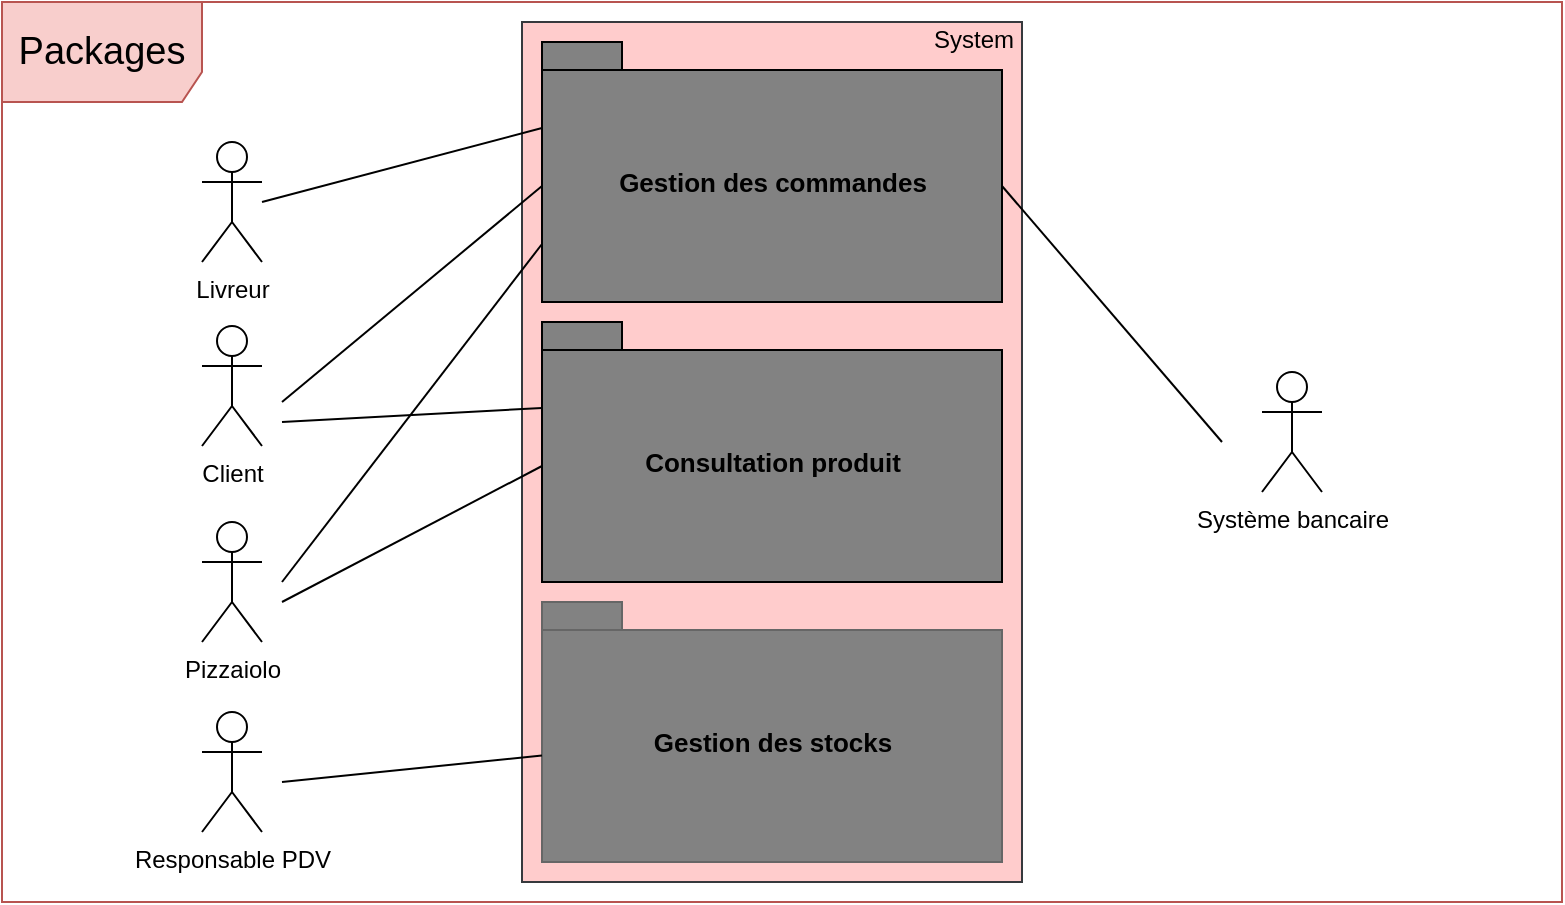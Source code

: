 <mxfile version="10.6.7" type="device"><diagram id="P4besRGY9FRCvHow7rME" name="Page-1"><mxGraphModel dx="1074" dy="535" grid="1" gridSize="10" guides="1" tooltips="1" connect="1" arrows="1" fold="1" page="1" pageScale="1" pageWidth="827" pageHeight="1169" math="0" shadow="0"><root><mxCell id="0"/><mxCell id="1" parent="0"/><mxCell id="vjNNWEnoOghoRRM17sl6-5" value="" style="rounded=0;whiteSpace=wrap;html=1;fillColor=#ffcccc;strokeColor=#36393d;" vertex="1" parent="1"><mxGeometry x="280" y="30" width="250" height="430" as="geometry"/></mxCell><mxCell id="vjNNWEnoOghoRRM17sl6-1" value="&lt;font style=&quot;font-size: 19px&quot;&gt;Packages&lt;/font&gt;" style="shape=umlFrame;whiteSpace=wrap;html=1;width=100;height=50;fillColor=#f8cecc;strokeColor=#b85450;" vertex="1" parent="1"><mxGeometry x="20" y="20" width="780" height="450" as="geometry"/></mxCell><mxCell id="vjNNWEnoOghoRRM17sl6-2" value="&lt;font style=&quot;font-size: 13px&quot;&gt;Gestion des stocks&lt;/font&gt;" style="shape=folder;fontStyle=1;spacingTop=10;tabWidth=40;tabHeight=14;tabPosition=left;html=1;gradientColor=none;fillColor=#828282;strokeColor=#666666;" vertex="1" parent="1"><mxGeometry x="290" y="320" width="230" height="130" as="geometry"/></mxCell><mxCell id="vjNNWEnoOghoRRM17sl6-3" value="&lt;font style=&quot;font-size: 13px&quot;&gt;Gestion des commandes&lt;/font&gt;" style="shape=folder;fontStyle=1;spacingTop=10;tabWidth=40;tabHeight=14;tabPosition=left;html=1;fillColor=#828282;" vertex="1" parent="1"><mxGeometry x="290" y="40" width="230" height="130" as="geometry"/></mxCell><mxCell id="vjNNWEnoOghoRRM17sl6-4" value="&lt;font style=&quot;font-size: 13px&quot;&gt;Consultation produit&lt;/font&gt;" style="shape=folder;fontStyle=1;spacingTop=10;tabWidth=40;tabHeight=14;tabPosition=left;html=1;fillColor=#828282;" vertex="1" parent="1"><mxGeometry x="290" y="180" width="230" height="130" as="geometry"/></mxCell><mxCell id="vjNNWEnoOghoRRM17sl6-6" value="System" style="text;html=1;strokeColor=none;fillColor=none;align=center;verticalAlign=middle;whiteSpace=wrap;rounded=0;" vertex="1" parent="1"><mxGeometry x="486" y="29" width="40" height="20" as="geometry"/></mxCell><mxCell id="vjNNWEnoOghoRRM17sl6-7" value="Responsable PDV" style="shape=umlActor;verticalLabelPosition=bottom;labelBackgroundColor=#ffffff;verticalAlign=top;html=1;outlineConnect=0;fillColor=none;gradientColor=none;" vertex="1" parent="1"><mxGeometry x="120" y="375" width="30" height="60" as="geometry"/></mxCell><mxCell id="vjNNWEnoOghoRRM17sl6-8" value="Pizzaiolo" style="shape=umlActor;verticalLabelPosition=bottom;labelBackgroundColor=#ffffff;verticalAlign=top;html=1;outlineConnect=0;fillColor=none;gradientColor=none;" vertex="1" parent="1"><mxGeometry x="120" y="280" width="30" height="60" as="geometry"/></mxCell><mxCell id="vjNNWEnoOghoRRM17sl6-9" value="Livreur" style="shape=umlActor;verticalLabelPosition=bottom;labelBackgroundColor=#ffffff;verticalAlign=top;html=1;outlineConnect=0;fillColor=none;gradientColor=none;" vertex="1" parent="1"><mxGeometry x="120" y="90" width="30" height="60" as="geometry"/></mxCell><mxCell id="vjNNWEnoOghoRRM17sl6-10" value="Client" style="shape=umlActor;verticalLabelPosition=bottom;labelBackgroundColor=#ffffff;verticalAlign=top;html=1;outlineConnect=0;fillColor=none;gradientColor=none;" vertex="1" parent="1"><mxGeometry x="120" y="182" width="30" height="60" as="geometry"/></mxCell><mxCell id="vjNNWEnoOghoRRM17sl6-11" value="Système bancaire" style="shape=umlActor;verticalLabelPosition=bottom;labelBackgroundColor=#ffffff;verticalAlign=top;html=1;outlineConnect=0;fillColor=none;gradientColor=none;" vertex="1" parent="1"><mxGeometry x="650" y="205" width="30" height="60" as="geometry"/></mxCell><mxCell id="vjNNWEnoOghoRRM17sl6-12" value="" style="endArrow=none;html=1;entryX=0;entryY=0;entryDx=0;entryDy=43;entryPerimeter=0;" edge="1" parent="1" target="vjNNWEnoOghoRRM17sl6-3"><mxGeometry width="50" height="50" relative="1" as="geometry"><mxPoint x="150" y="120" as="sourcePoint"/><mxPoint x="290" y="70" as="targetPoint"/></mxGeometry></mxCell><mxCell id="vjNNWEnoOghoRRM17sl6-19" value="" style="endArrow=none;html=1;entryX=0;entryY=0;entryDx=0;entryDy=72;entryPerimeter=0;" edge="1" parent="1" target="vjNNWEnoOghoRRM17sl6-4"><mxGeometry width="50" height="50" relative="1" as="geometry"><mxPoint x="160" y="320" as="sourcePoint"/><mxPoint x="210" y="270" as="targetPoint"/></mxGeometry></mxCell><mxCell id="vjNNWEnoOghoRRM17sl6-21" value="" style="endArrow=none;html=1;entryX=0;entryY=0;entryDx=0;entryDy=72;entryPerimeter=0;" edge="1" parent="1" target="vjNNWEnoOghoRRM17sl6-3"><mxGeometry width="50" height="50" relative="1" as="geometry"><mxPoint x="160" y="220" as="sourcePoint"/><mxPoint x="210" y="170" as="targetPoint"/></mxGeometry></mxCell><mxCell id="vjNNWEnoOghoRRM17sl6-22" value="" style="endArrow=none;html=1;" edge="1" parent="1" target="vjNNWEnoOghoRRM17sl6-2"><mxGeometry width="50" height="50" relative="1" as="geometry"><mxPoint x="160" y="410" as="sourcePoint"/><mxPoint x="210" y="360" as="targetPoint"/></mxGeometry></mxCell><mxCell id="vjNNWEnoOghoRRM17sl6-24" value="" style="endArrow=none;html=1;entryX=0;entryY=0;entryDx=0;entryDy=101;entryPerimeter=0;" edge="1" parent="1" target="vjNNWEnoOghoRRM17sl6-3"><mxGeometry width="50" height="50" relative="1" as="geometry"><mxPoint x="160" y="310" as="sourcePoint"/><mxPoint x="210" y="260" as="targetPoint"/></mxGeometry></mxCell><mxCell id="vjNNWEnoOghoRRM17sl6-25" value="" style="endArrow=none;html=1;entryX=0;entryY=0;entryDx=0;entryDy=43;entryPerimeter=0;" edge="1" parent="1" target="vjNNWEnoOghoRRM17sl6-4"><mxGeometry width="50" height="50" relative="1" as="geometry"><mxPoint x="160" y="230" as="sourcePoint"/><mxPoint x="210" y="180" as="targetPoint"/></mxGeometry></mxCell><mxCell id="vjNNWEnoOghoRRM17sl6-28" value="" style="endArrow=none;html=1;entryX=0;entryY=0;entryDx=230;entryDy=72;entryPerimeter=0;" edge="1" parent="1" target="vjNNWEnoOghoRRM17sl6-3"><mxGeometry width="50" height="50" relative="1" as="geometry"><mxPoint x="630" y="240" as="sourcePoint"/><mxPoint x="680" y="190" as="targetPoint"/></mxGeometry></mxCell></root></mxGraphModel></diagram></mxfile>